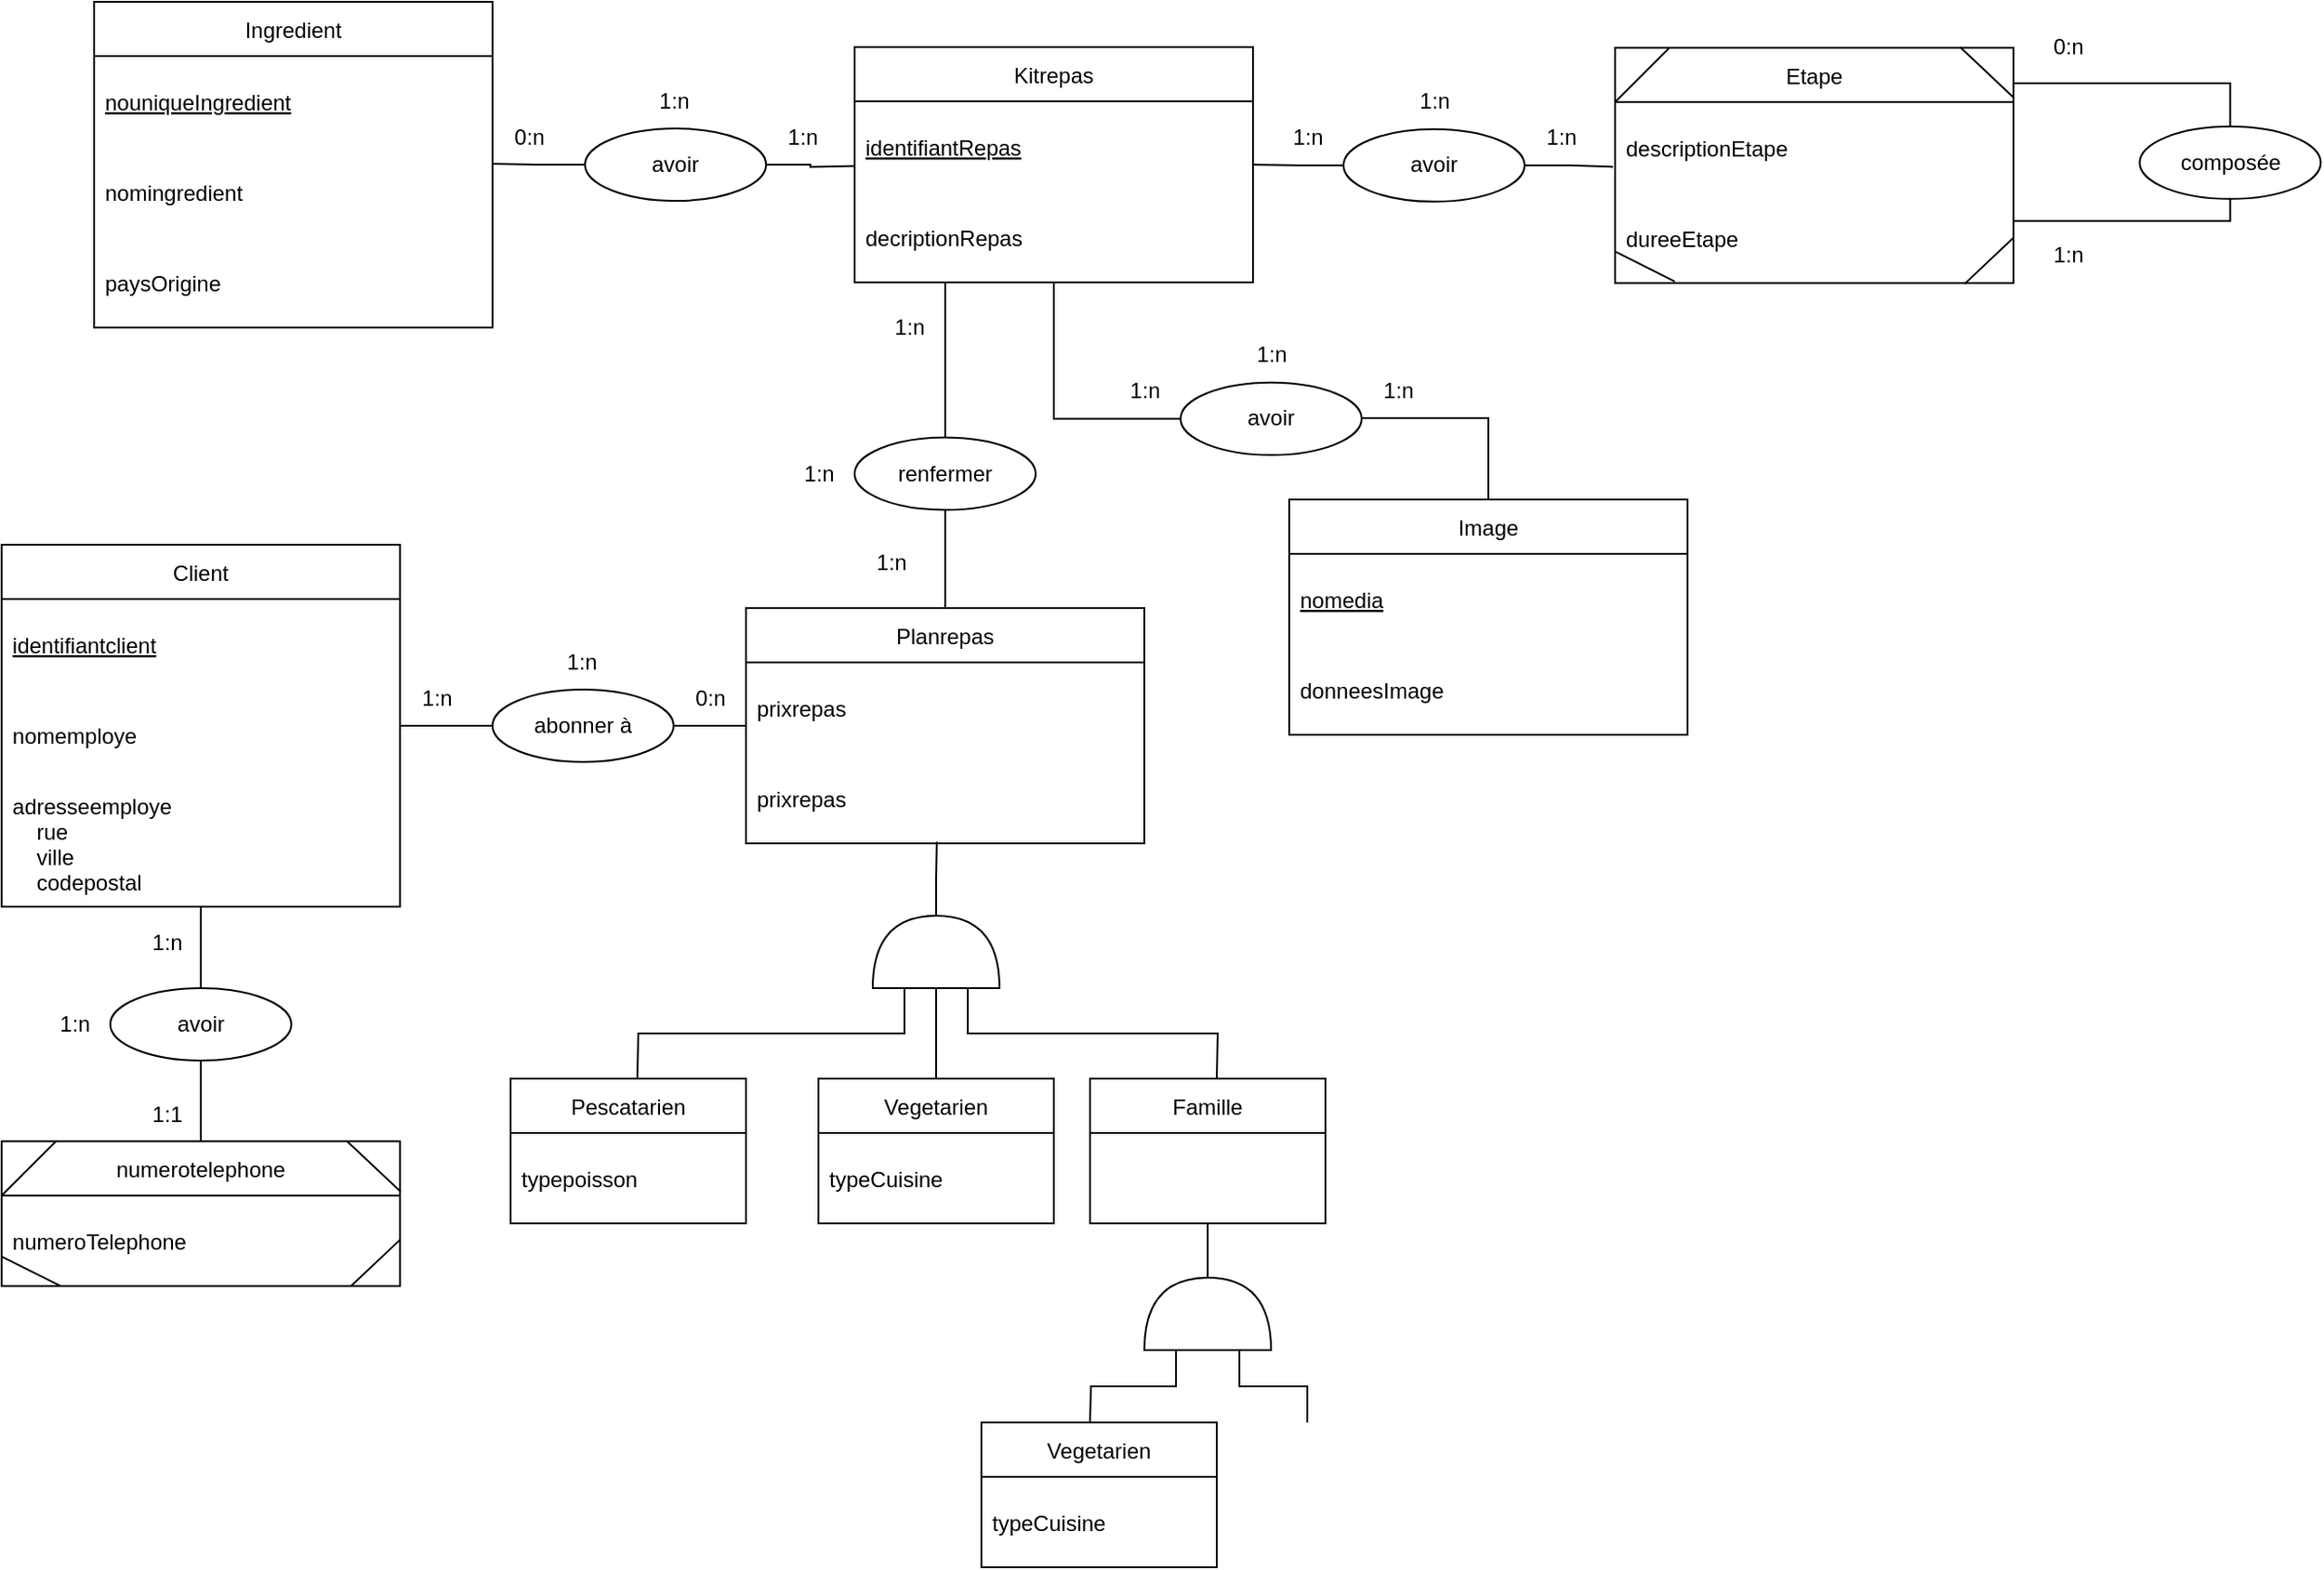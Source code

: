 <mxfile version="20.3.2" type="github">
  <diagram id="qLzMe18_uVdomcu7LG07" name="Page-1">
    <mxGraphModel dx="1828" dy="535" grid="1" gridSize="10" guides="1" tooltips="1" connect="1" arrows="1" fold="1" page="1" pageScale="1" pageWidth="850" pageHeight="1100" math="0" shadow="0">
      <root>
        <mxCell id="0" />
        <mxCell id="1" parent="0" />
        <mxCell id="M-cZQk0PQd9_l-VD5DMk-1" value="Etape" style="swimlane;fontStyle=0;childLayout=stackLayout;horizontal=1;startSize=30;horizontalStack=0;resizeParent=1;resizeParentMax=0;resizeLast=0;collapsible=1;marginBottom=0;" parent="1" vertex="1">
          <mxGeometry x="690" y="60.39" width="220" height="130" as="geometry" />
        </mxCell>
        <mxCell id="M-cZQk0PQd9_l-VD5DMk-13" value="descriptionEtape" style="text;strokeColor=none;fillColor=none;align=left;verticalAlign=middle;spacingLeft=4;spacingRight=4;overflow=hidden;points=[[0,0.5],[1,0.5]];portConstraint=eastwest;rotatable=0;" parent="M-cZQk0PQd9_l-VD5DMk-1" vertex="1">
          <mxGeometry y="30" width="220" height="50" as="geometry" />
        </mxCell>
        <mxCell id="M-cZQk0PQd9_l-VD5DMk-5" value="dureeEtape" style="text;strokeColor=none;fillColor=none;align=left;verticalAlign=middle;spacingLeft=4;spacingRight=4;overflow=hidden;points=[[0,0.5],[1,0.5]];portConstraint=eastwest;rotatable=0;" parent="M-cZQk0PQd9_l-VD5DMk-1" vertex="1">
          <mxGeometry y="80" width="220" height="50" as="geometry" />
        </mxCell>
        <mxCell id="M-cZQk0PQd9_l-VD5DMk-9" value="" style="endArrow=none;html=1;rounded=0;" parent="M-cZQk0PQd9_l-VD5DMk-1" edge="1">
          <mxGeometry width="50" height="50" relative="1" as="geometry">
            <mxPoint y="30" as="sourcePoint" />
            <mxPoint x="30" as="targetPoint" />
          </mxGeometry>
        </mxCell>
        <mxCell id="M-cZQk0PQd9_l-VD5DMk-10" value="" style="endArrow=none;html=1;rounded=0;exitX=0.866;exitY=-0.003;exitDx=0;exitDy=0;entryX=1.002;entryY=-0.072;entryDx=0;entryDy=0;entryPerimeter=0;exitPerimeter=0;" parent="M-cZQk0PQd9_l-VD5DMk-1" source="M-cZQk0PQd9_l-VD5DMk-1" edge="1">
          <mxGeometry width="50" height="50" relative="1" as="geometry">
            <mxPoint x="10.0" y="40" as="sourcePoint" />
            <mxPoint x="220.44" y="27.84" as="targetPoint" />
          </mxGeometry>
        </mxCell>
        <mxCell id="M-cZQk0PQd9_l-VD5DMk-12" value="" style="endArrow=none;html=1;rounded=0;exitX=1;exitY=0.5;exitDx=0;exitDy=0;entryX=0.877;entryY=1.011;entryDx=0;entryDy=0;entryPerimeter=0;" parent="M-cZQk0PQd9_l-VD5DMk-1" source="M-cZQk0PQd9_l-VD5DMk-5" target="M-cZQk0PQd9_l-VD5DMk-5" edge="1">
          <mxGeometry width="50" height="50" relative="1" as="geometry">
            <mxPoint x="200.52" y="9.55" as="sourcePoint" />
            <mxPoint x="230.44" y="37.84" as="targetPoint" />
            <Array as="points" />
          </mxGeometry>
        </mxCell>
        <mxCell id="M-cZQk0PQd9_l-VD5DMk-11" value="" style="endArrow=none;html=1;rounded=0;entryX=0.002;entryY=0.657;entryDx=0;entryDy=0;entryPerimeter=0;exitX=0.15;exitY=0.983;exitDx=0;exitDy=0;exitPerimeter=0;" parent="M-cZQk0PQd9_l-VD5DMk-1" source="M-cZQk0PQd9_l-VD5DMk-5" target="M-cZQk0PQd9_l-VD5DMk-5" edge="1">
          <mxGeometry width="50" height="50" relative="1" as="geometry">
            <mxPoint x="10.0" y="40" as="sourcePoint" />
            <mxPoint x="40.0" y="10" as="targetPoint" />
          </mxGeometry>
        </mxCell>
        <mxCell id="sjvn7pdewHHYzrczPWKb-10" style="edgeStyle=orthogonalEdgeStyle;rounded=0;orthogonalLoop=1;jettySize=auto;html=1;entryX=0;entryY=0.5;entryDx=0;entryDy=0;endArrow=none;endFill=0;" edge="1" parent="1" source="M-cZQk0PQd9_l-VD5DMk-14" target="sjvn7pdewHHYzrczPWKb-5">
          <mxGeometry relative="1" as="geometry" />
        </mxCell>
        <mxCell id="sjvn7pdewHHYzrczPWKb-18" style="edgeStyle=orthogonalEdgeStyle;rounded=0;orthogonalLoop=1;jettySize=auto;html=1;entryX=0.5;entryY=0;entryDx=0;entryDy=0;endArrow=none;endFill=0;" edge="1" parent="1" source="M-cZQk0PQd9_l-VD5DMk-14" target="sjvn7pdewHHYzrczPWKb-14">
          <mxGeometry relative="1" as="geometry">
            <Array as="points">
              <mxPoint x="320" y="210" />
              <mxPoint x="320" y="210" />
            </Array>
          </mxGeometry>
        </mxCell>
        <mxCell id="M-cZQk0PQd9_l-VD5DMk-14" value="Kitrepas" style="swimlane;fontStyle=0;childLayout=stackLayout;horizontal=1;startSize=30;horizontalStack=0;resizeParent=1;resizeParentMax=0;resizeLast=0;collapsible=1;marginBottom=0;" parent="1" vertex="1">
          <mxGeometry x="270" y="60" width="220" height="130" as="geometry" />
        </mxCell>
        <mxCell id="M-cZQk0PQd9_l-VD5DMk-15" value="identifiantRepas" style="text;strokeColor=none;fillColor=none;align=left;verticalAlign=middle;spacingLeft=4;spacingRight=4;overflow=hidden;points=[[0,0.5],[1,0.5]];portConstraint=eastwest;rotatable=0;fontStyle=4" parent="M-cZQk0PQd9_l-VD5DMk-14" vertex="1">
          <mxGeometry y="30" width="220" height="50" as="geometry" />
        </mxCell>
        <mxCell id="M-cZQk0PQd9_l-VD5DMk-16" value="decriptionRepas" style="text;strokeColor=none;fillColor=none;align=left;verticalAlign=middle;spacingLeft=4;spacingRight=4;overflow=hidden;points=[[0,0.5],[1,0.5]];portConstraint=eastwest;rotatable=0;" parent="M-cZQk0PQd9_l-VD5DMk-14" vertex="1">
          <mxGeometry y="80" width="220" height="50" as="geometry" />
        </mxCell>
        <mxCell id="sjvn7pdewHHYzrczPWKb-29" style="edgeStyle=orthogonalEdgeStyle;rounded=0;orthogonalLoop=1;jettySize=auto;html=1;entryX=1;entryY=0.5;entryDx=0;entryDy=0;endArrow=none;endFill=0;" edge="1" parent="1" target="sjvn7pdewHHYzrczPWKb-24">
          <mxGeometry relative="1" as="geometry">
            <mxPoint x="210" y="435" as="sourcePoint" />
            <Array as="points">
              <mxPoint x="200" y="435" />
              <mxPoint x="200" y="435" />
            </Array>
          </mxGeometry>
        </mxCell>
        <mxCell id="M-cZQk0PQd9_l-VD5DMk-21" value="Planrepas" style="swimlane;fontStyle=0;childLayout=stackLayout;horizontal=1;startSize=30;horizontalStack=0;resizeParent=1;resizeParentMax=0;resizeLast=0;collapsible=1;marginBottom=0;" parent="1" vertex="1">
          <mxGeometry x="210" y="370" width="220" height="130" as="geometry" />
        </mxCell>
        <mxCell id="M-cZQk0PQd9_l-VD5DMk-23" value="prixrepas" style="text;strokeColor=none;fillColor=none;align=left;verticalAlign=middle;spacingLeft=4;spacingRight=4;overflow=hidden;points=[[0,0.5],[1,0.5]];portConstraint=eastwest;rotatable=0;" parent="M-cZQk0PQd9_l-VD5DMk-21" vertex="1">
          <mxGeometry y="30" width="220" height="50" as="geometry" />
        </mxCell>
        <mxCell id="M-cZQk0PQd9_l-VD5DMk-22" value="prixrepas" style="text;strokeColor=none;fillColor=none;align=left;verticalAlign=middle;spacingLeft=4;spacingRight=4;overflow=hidden;points=[[0,0.5],[1,0.5]];portConstraint=eastwest;rotatable=0;" parent="M-cZQk0PQd9_l-VD5DMk-21" vertex="1">
          <mxGeometry y="80" width="220" height="50" as="geometry" />
        </mxCell>
        <mxCell id="M-cZQk0PQd9_l-VD5DMk-26" style="edgeStyle=orthogonalEdgeStyle;rounded=0;orthogonalLoop=1;jettySize=auto;html=1;exitX=0;exitY=0.5;exitDx=0;exitDy=0;endArrow=none;endFill=0;" parent="1" edge="1">
          <mxGeometry relative="1" as="geometry">
            <mxPoint x="540" y="125.39" as="sourcePoint" />
            <mxPoint x="490" y="125" as="targetPoint" />
            <Array as="points">
              <mxPoint x="515" y="125" />
              <mxPoint x="490" y="125" />
            </Array>
          </mxGeometry>
        </mxCell>
        <mxCell id="M-cZQk0PQd9_l-VD5DMk-28" style="edgeStyle=orthogonalEdgeStyle;rounded=0;orthogonalLoop=1;jettySize=auto;html=1;exitX=1;exitY=0.5;exitDx=0;exitDy=0;entryX=-0.005;entryY=0.716;entryDx=0;entryDy=0;entryPerimeter=0;endArrow=none;endFill=0;" parent="1" source="M-cZQk0PQd9_l-VD5DMk-29" target="M-cZQk0PQd9_l-VD5DMk-13" edge="1">
          <mxGeometry relative="1" as="geometry">
            <mxPoint x="640" y="125.39" as="sourcePoint" />
          </mxGeometry>
        </mxCell>
        <mxCell id="M-cZQk0PQd9_l-VD5DMk-29" value="avoir" style="ellipse;whiteSpace=wrap;html=1;align=center;strokeColor=default;fillColor=none;" parent="1" vertex="1">
          <mxGeometry x="540" y="105.39" width="100" height="40" as="geometry" />
        </mxCell>
        <mxCell id="M-cZQk0PQd9_l-VD5DMk-31" value="Ingredient" style="swimlane;fontStyle=0;childLayout=stackLayout;horizontal=1;startSize=30;horizontalStack=0;resizeParent=1;resizeParentMax=0;resizeLast=0;collapsible=1;marginBottom=0;" parent="1" vertex="1">
          <mxGeometry x="-150" y="35" width="220" height="180" as="geometry" />
        </mxCell>
        <mxCell id="M-cZQk0PQd9_l-VD5DMk-32" value="nouniqueIngredient" style="text;strokeColor=none;fillColor=none;align=left;verticalAlign=middle;spacingLeft=4;spacingRight=4;overflow=hidden;points=[[0,0.5],[1,0.5]];portConstraint=eastwest;rotatable=0;fontStyle=4" parent="M-cZQk0PQd9_l-VD5DMk-31" vertex="1">
          <mxGeometry y="30" width="220" height="50" as="geometry" />
        </mxCell>
        <mxCell id="M-cZQk0PQd9_l-VD5DMk-33" value="nomingredient" style="text;strokeColor=none;fillColor=none;align=left;verticalAlign=middle;spacingLeft=4;spacingRight=4;overflow=hidden;points=[[0,0.5],[1,0.5]];portConstraint=eastwest;rotatable=0;" parent="M-cZQk0PQd9_l-VD5DMk-31" vertex="1">
          <mxGeometry y="80" width="220" height="50" as="geometry" />
        </mxCell>
        <mxCell id="M-cZQk0PQd9_l-VD5DMk-34" value="paysOrigine" style="text;strokeColor=none;fillColor=none;align=left;verticalAlign=middle;spacingLeft=4;spacingRight=4;overflow=hidden;points=[[0,0.5],[1,0.5]];portConstraint=eastwest;rotatable=0;" parent="M-cZQk0PQd9_l-VD5DMk-31" vertex="1">
          <mxGeometry y="130" width="220" height="50" as="geometry" />
        </mxCell>
        <mxCell id="M-cZQk0PQd9_l-VD5DMk-35" style="edgeStyle=orthogonalEdgeStyle;rounded=0;orthogonalLoop=1;jettySize=auto;html=1;exitX=0;exitY=0.5;exitDx=0;exitDy=0;endArrow=none;endFill=0;entryX=0.998;entryY=0.19;entryDx=0;entryDy=0;entryPerimeter=0;" parent="1" target="M-cZQk0PQd9_l-VD5DMk-33" edge="1">
          <mxGeometry relative="1" as="geometry">
            <mxPoint x="121.1" y="125.0" as="sourcePoint" />
            <mxPoint x="120" y="100" as="targetPoint" />
            <Array as="points">
              <mxPoint x="96" y="125" />
            </Array>
          </mxGeometry>
        </mxCell>
        <mxCell id="M-cZQk0PQd9_l-VD5DMk-36" style="edgeStyle=orthogonalEdgeStyle;rounded=0;orthogonalLoop=1;jettySize=auto;html=1;exitX=1;exitY=0.5;exitDx=0;exitDy=0;entryX=-0.005;entryY=0.716;entryDx=0;entryDy=0;entryPerimeter=0;endArrow=none;endFill=0;" parent="1" source="M-cZQk0PQd9_l-VD5DMk-37" edge="1">
          <mxGeometry relative="1" as="geometry">
            <mxPoint x="221.1" y="125.0" as="sourcePoint" />
            <mxPoint x="270.0" y="125.8" as="targetPoint" />
          </mxGeometry>
        </mxCell>
        <mxCell id="M-cZQk0PQd9_l-VD5DMk-37" value="avoir" style="ellipse;whiteSpace=wrap;html=1;align=center;strokeColor=default;fillColor=none;" parent="1" vertex="1">
          <mxGeometry x="121.1" y="105" width="100" height="40" as="geometry" />
        </mxCell>
        <mxCell id="M-cZQk0PQd9_l-VD5DMk-38" value="0:n" style="text;html=1;align=center;verticalAlign=middle;resizable=0;points=[];autosize=1;strokeColor=none;fillColor=none;" parent="1" vertex="1">
          <mxGeometry x="70" y="95" width="40" height="30" as="geometry" />
        </mxCell>
        <mxCell id="M-cZQk0PQd9_l-VD5DMk-39" value="1:n" style="text;html=1;align=center;verticalAlign=middle;resizable=0;points=[];autosize=1;strokeColor=none;fillColor=none;" parent="1" vertex="1">
          <mxGeometry x="221.1" y="95" width="40" height="30" as="geometry" />
        </mxCell>
        <mxCell id="M-cZQk0PQd9_l-VD5DMk-40" value="1:n" style="text;html=1;align=center;verticalAlign=middle;resizable=0;points=[];autosize=1;strokeColor=none;fillColor=none;" parent="1" vertex="1">
          <mxGeometry x="150" y="75" width="40" height="30" as="geometry" />
        </mxCell>
        <mxCell id="M-cZQk0PQd9_l-VD5DMk-41" value="1:n" style="text;html=1;align=center;verticalAlign=middle;resizable=0;points=[];autosize=1;strokeColor=none;fillColor=none;" parent="1" vertex="1">
          <mxGeometry x="570" y="75" width="40" height="30" as="geometry" />
        </mxCell>
        <mxCell id="M-cZQk0PQd9_l-VD5DMk-42" value="1:n" style="text;html=1;align=center;verticalAlign=middle;resizable=0;points=[];autosize=1;strokeColor=none;fillColor=none;" parent="1" vertex="1">
          <mxGeometry x="500" y="95" width="40" height="30" as="geometry" />
        </mxCell>
        <mxCell id="M-cZQk0PQd9_l-VD5DMk-43" value="1:n" style="text;html=1;align=center;verticalAlign=middle;resizable=0;points=[];autosize=1;strokeColor=none;fillColor=none;" parent="1" vertex="1">
          <mxGeometry x="640" y="95" width="40" height="30" as="geometry" />
        </mxCell>
        <mxCell id="M-cZQk0PQd9_l-VD5DMk-44" style="edgeStyle=orthogonalEdgeStyle;rounded=0;orthogonalLoop=1;jettySize=auto;html=1;exitX=0.5;exitY=0;exitDx=0;exitDy=0;endArrow=none;endFill=0;" parent="1" source="M-cZQk0PQd9_l-VD5DMk-45" edge="1">
          <mxGeometry relative="1" as="geometry">
            <mxPoint x="960" y="100.39" as="sourcePoint" />
            <mxPoint x="910.0" y="100" as="targetPoint" />
            <Array as="points">
              <mxPoint x="1030" y="80" />
              <mxPoint x="910" y="80" />
            </Array>
          </mxGeometry>
        </mxCell>
        <mxCell id="M-cZQk0PQd9_l-VD5DMk-45" value="composée" style="ellipse;whiteSpace=wrap;html=1;align=center;strokeColor=default;fillColor=none;" parent="1" vertex="1">
          <mxGeometry x="979.7" y="103.92" width="100" height="40" as="geometry" />
        </mxCell>
        <mxCell id="M-cZQk0PQd9_l-VD5DMk-46" value="0:n" style="text;html=1;align=center;verticalAlign=middle;resizable=0;points=[];autosize=1;strokeColor=none;fillColor=none;" parent="1" vertex="1">
          <mxGeometry x="920" y="45" width="40" height="30" as="geometry" />
        </mxCell>
        <mxCell id="M-cZQk0PQd9_l-VD5DMk-47" value="1:n" style="text;html=1;align=center;verticalAlign=middle;resizable=0;points=[];autosize=1;strokeColor=none;fillColor=none;" parent="1" vertex="1">
          <mxGeometry x="920" y="160" width="40" height="30" as="geometry" />
        </mxCell>
        <mxCell id="M-cZQk0PQd9_l-VD5DMk-49" style="edgeStyle=orthogonalEdgeStyle;rounded=0;orthogonalLoop=1;jettySize=auto;html=1;exitX=0.5;exitY=1;exitDx=0;exitDy=0;endArrow=none;endFill=0;" parent="1" source="M-cZQk0PQd9_l-VD5DMk-45" edge="1">
          <mxGeometry relative="1" as="geometry">
            <mxPoint x="989.7" y="153.92" as="sourcePoint" />
            <mxPoint x="910" y="156.08" as="targetPoint" />
            <Array as="points">
              <mxPoint x="1029.7" y="155.92" />
            </Array>
          </mxGeometry>
        </mxCell>
        <mxCell id="sjvn7pdewHHYzrczPWKb-9" style="edgeStyle=orthogonalEdgeStyle;rounded=0;orthogonalLoop=1;jettySize=auto;html=1;exitX=0.5;exitY=0;exitDx=0;exitDy=0;entryX=0;entryY=1;entryDx=0;entryDy=0;entryPerimeter=0;endArrow=none;endFill=0;" edge="1" parent="1" source="sjvn7pdewHHYzrczPWKb-1" target="sjvn7pdewHHYzrczPWKb-8">
          <mxGeometry relative="1" as="geometry">
            <Array as="points">
              <mxPoint x="620" y="265" />
            </Array>
          </mxGeometry>
        </mxCell>
        <mxCell id="sjvn7pdewHHYzrczPWKb-1" value="Image" style="swimlane;fontStyle=0;childLayout=stackLayout;horizontal=1;startSize=30;horizontalStack=0;resizeParent=1;resizeParentMax=0;resizeLast=0;collapsible=1;marginBottom=0;" vertex="1" parent="1">
          <mxGeometry x="510" y="310" width="220" height="130" as="geometry" />
        </mxCell>
        <mxCell id="sjvn7pdewHHYzrczPWKb-2" value="nomedia" style="text;strokeColor=none;fillColor=none;align=left;verticalAlign=middle;spacingLeft=4;spacingRight=4;overflow=hidden;points=[[0,0.5],[1,0.5]];portConstraint=eastwest;rotatable=0;fontStyle=4" vertex="1" parent="sjvn7pdewHHYzrczPWKb-1">
          <mxGeometry y="30" width="220" height="50" as="geometry" />
        </mxCell>
        <mxCell id="sjvn7pdewHHYzrczPWKb-3" value="donneesImage" style="text;strokeColor=none;fillColor=none;align=left;verticalAlign=middle;spacingLeft=4;spacingRight=4;overflow=hidden;points=[[0,0.5],[1,0.5]];portConstraint=eastwest;rotatable=0;" vertex="1" parent="sjvn7pdewHHYzrczPWKb-1">
          <mxGeometry y="80" width="220" height="50" as="geometry" />
        </mxCell>
        <mxCell id="sjvn7pdewHHYzrczPWKb-5" value="avoir" style="ellipse;whiteSpace=wrap;html=1;align=center;strokeColor=default;fillColor=none;" vertex="1" parent="1">
          <mxGeometry x="450" y="245.39" width="100" height="40" as="geometry" />
        </mxCell>
        <mxCell id="sjvn7pdewHHYzrczPWKb-6" value="1:n" style="text;html=1;align=center;verticalAlign=middle;resizable=0;points=[];autosize=1;strokeColor=none;fillColor=none;" vertex="1" parent="1">
          <mxGeometry x="480" y="215" width="40" height="30" as="geometry" />
        </mxCell>
        <mxCell id="sjvn7pdewHHYzrczPWKb-7" value="1:n" style="text;html=1;align=center;verticalAlign=middle;resizable=0;points=[];autosize=1;strokeColor=none;fillColor=none;" vertex="1" parent="1">
          <mxGeometry x="410" y="235" width="40" height="30" as="geometry" />
        </mxCell>
        <mxCell id="sjvn7pdewHHYzrczPWKb-8" value="1:n" style="text;html=1;align=center;verticalAlign=middle;resizable=0;points=[];autosize=1;strokeColor=none;fillColor=none;" vertex="1" parent="1">
          <mxGeometry x="550" y="235" width="40" height="30" as="geometry" />
        </mxCell>
        <mxCell id="sjvn7pdewHHYzrczPWKb-19" style="edgeStyle=orthogonalEdgeStyle;rounded=0;orthogonalLoop=1;jettySize=auto;html=1;entryX=0.5;entryY=0;entryDx=0;entryDy=0;endArrow=none;endFill=0;" edge="1" parent="1" source="sjvn7pdewHHYzrczPWKb-14" target="M-cZQk0PQd9_l-VD5DMk-21">
          <mxGeometry relative="1" as="geometry" />
        </mxCell>
        <mxCell id="sjvn7pdewHHYzrczPWKb-14" value="renfermer" style="ellipse;whiteSpace=wrap;html=1;align=center;strokeColor=default;fillColor=none;" vertex="1" parent="1">
          <mxGeometry x="270" y="275.78" width="100" height="40" as="geometry" />
        </mxCell>
        <mxCell id="sjvn7pdewHHYzrczPWKb-15" value="1:n" style="text;html=1;align=center;verticalAlign=middle;resizable=0;points=[];autosize=1;strokeColor=none;fillColor=none;" vertex="1" parent="1">
          <mxGeometry x="270" y="330" width="40" height="30" as="geometry" />
        </mxCell>
        <mxCell id="sjvn7pdewHHYzrczPWKb-16" value="1:n" style="text;html=1;align=center;verticalAlign=middle;resizable=0;points=[];autosize=1;strokeColor=none;fillColor=none;" vertex="1" parent="1">
          <mxGeometry x="280" y="200" width="40" height="30" as="geometry" />
        </mxCell>
        <mxCell id="sjvn7pdewHHYzrczPWKb-17" value="1:n" style="text;html=1;align=center;verticalAlign=middle;resizable=0;points=[];autosize=1;strokeColor=none;fillColor=none;" vertex="1" parent="1">
          <mxGeometry x="230" y="280.78" width="40" height="30" as="geometry" />
        </mxCell>
        <mxCell id="zZUwTIv76cybzQ7KNxOM-16" style="edgeStyle=orthogonalEdgeStyle;rounded=0;orthogonalLoop=1;jettySize=auto;html=1;exitX=0;exitY=0.25;exitDx=0;exitDy=0;exitPerimeter=0;endArrow=none;endFill=0;" edge="1" parent="1" source="zZUwTIv76cybzQ7KNxOM-19">
          <mxGeometry relative="1" as="geometry">
            <mxPoint x="150" y="630" as="targetPoint" />
          </mxGeometry>
        </mxCell>
        <mxCell id="sjvn7pdewHHYzrczPWKb-20" value="Client" style="swimlane;fontStyle=0;childLayout=stackLayout;horizontal=1;startSize=30;horizontalStack=0;resizeParent=1;resizeParentMax=0;resizeLast=0;collapsible=1;marginBottom=0;" vertex="1" parent="1">
          <mxGeometry x="-201.1" y="335" width="220" height="200" as="geometry" />
        </mxCell>
        <mxCell id="sjvn7pdewHHYzrczPWKb-21" value="identifiantclient" style="text;strokeColor=none;fillColor=none;align=left;verticalAlign=middle;spacingLeft=4;spacingRight=4;overflow=hidden;points=[[0,0.5],[1,0.5]];portConstraint=eastwest;rotatable=0;fontStyle=4" vertex="1" parent="sjvn7pdewHHYzrczPWKb-20">
          <mxGeometry y="30" width="220" height="50" as="geometry" />
        </mxCell>
        <mxCell id="sjvn7pdewHHYzrczPWKb-22" value="nomemploye" style="text;strokeColor=none;fillColor=none;align=left;verticalAlign=middle;spacingLeft=4;spacingRight=4;overflow=hidden;points=[[0,0.5],[1,0.5]];portConstraint=eastwest;rotatable=0;" vertex="1" parent="sjvn7pdewHHYzrczPWKb-20">
          <mxGeometry y="80" width="220" height="50" as="geometry" />
        </mxCell>
        <mxCell id="sjvn7pdewHHYzrczPWKb-23" value="adresseemploye&#xa;    rue&#xa;    ville&#xa;    codepostal" style="text;strokeColor=none;fillColor=none;align=left;verticalAlign=middle;spacingLeft=4;spacingRight=4;overflow=hidden;points=[[0,0.5],[1,0.5]];portConstraint=eastwest;rotatable=0;" vertex="1" parent="sjvn7pdewHHYzrczPWKb-20">
          <mxGeometry y="130" width="220" height="70" as="geometry" />
        </mxCell>
        <mxCell id="zZUwTIv76cybzQ7KNxOM-17" style="edgeStyle=orthogonalEdgeStyle;rounded=0;orthogonalLoop=1;jettySize=auto;html=1;exitX=0;exitY=0.5;exitDx=0;exitDy=0;exitPerimeter=0;endArrow=none;endFill=0;entryX=0.5;entryY=0;entryDx=0;entryDy=0;" edge="1" parent="1" source="zZUwTIv76cybzQ7KNxOM-19" target="zZUwTIv76cybzQ7KNxOM-23">
          <mxGeometry relative="1" as="geometry">
            <mxPoint x="310" y="620" as="targetPoint" />
            <Array as="points">
              <mxPoint x="315" y="610" />
              <mxPoint x="315" y="610" />
            </Array>
          </mxGeometry>
        </mxCell>
        <mxCell id="sjvn7pdewHHYzrczPWKb-24" value="abonner à" style="ellipse;whiteSpace=wrap;html=1;align=center;strokeColor=default;fillColor=none;" vertex="1" parent="1">
          <mxGeometry x="70" y="415" width="100" height="40" as="geometry" />
        </mxCell>
        <mxCell id="zZUwTIv76cybzQ7KNxOM-18" style="edgeStyle=orthogonalEdgeStyle;rounded=0;orthogonalLoop=1;jettySize=auto;html=1;exitX=0;exitY=0.75;exitDx=0;exitDy=0;exitPerimeter=0;endArrow=none;endFill=0;" edge="1" parent="1" source="zZUwTIv76cybzQ7KNxOM-19">
          <mxGeometry relative="1" as="geometry">
            <mxPoint x="470" y="630" as="targetPoint" />
          </mxGeometry>
        </mxCell>
        <mxCell id="sjvn7pdewHHYzrczPWKb-25" value="1:n" style="text;html=1;align=center;verticalAlign=middle;resizable=0;points=[];autosize=1;strokeColor=none;fillColor=none;" vertex="1" parent="1">
          <mxGeometry x="18.9" y="405" width="40" height="30" as="geometry" />
        </mxCell>
        <mxCell id="zZUwTIv76cybzQ7KNxOM-33" style="edgeStyle=orthogonalEdgeStyle;rounded=0;orthogonalLoop=1;jettySize=auto;html=1;exitX=1;exitY=0.5;exitDx=0;exitDy=0;exitPerimeter=0;entryX=0.479;entryY=0.983;entryDx=0;entryDy=0;entryPerimeter=0;endArrow=none;endFill=0;" edge="1" parent="1" source="zZUwTIv76cybzQ7KNxOM-19" target="M-cZQk0PQd9_l-VD5DMk-22">
          <mxGeometry relative="1" as="geometry" />
        </mxCell>
        <mxCell id="sjvn7pdewHHYzrczPWKb-26" value="0:n" style="text;html=1;align=center;verticalAlign=middle;resizable=0;points=[];autosize=1;strokeColor=none;fillColor=none;" vertex="1" parent="1">
          <mxGeometry x="170" y="405" width="40" height="30" as="geometry" />
        </mxCell>
        <mxCell id="zZUwTIv76cybzQ7KNxOM-19" value="" style="shape=or;whiteSpace=wrap;html=1;direction=north;" vertex="1" parent="1">
          <mxGeometry x="280" y="540" width="70" height="40" as="geometry" />
        </mxCell>
        <mxCell id="sjvn7pdewHHYzrczPWKb-27" value="1:n" style="text;html=1;align=center;verticalAlign=middle;resizable=0;points=[];autosize=1;strokeColor=none;fillColor=none;" vertex="1" parent="1">
          <mxGeometry x="98.9" y="385" width="40" height="30" as="geometry" />
        </mxCell>
        <mxCell id="zZUwTIv76cybzQ7KNxOM-20" value="Pescatarien" style="swimlane;fontStyle=0;childLayout=stackLayout;horizontal=1;startSize=30;horizontalStack=0;resizeParent=1;resizeParentMax=0;resizeLast=0;collapsible=1;marginBottom=0;" vertex="1" parent="1">
          <mxGeometry x="80" y="630" width="130" height="80" as="geometry" />
        </mxCell>
        <mxCell id="zZUwTIv76cybzQ7KNxOM-21" value="typepoisson" style="text;strokeColor=none;fillColor=none;align=left;verticalAlign=middle;spacingLeft=4;spacingRight=4;overflow=hidden;points=[[0,0.5],[1,0.5]];portConstraint=eastwest;rotatable=0;" vertex="1" parent="zZUwTIv76cybzQ7KNxOM-20">
          <mxGeometry y="30" width="130" height="50" as="geometry" />
        </mxCell>
        <mxCell id="sjvn7pdewHHYzrczPWKb-28" style="edgeStyle=orthogonalEdgeStyle;rounded=0;orthogonalLoop=1;jettySize=auto;html=1;entryX=0;entryY=0.5;entryDx=0;entryDy=0;endArrow=none;endFill=0;" edge="1" parent="1" source="sjvn7pdewHHYzrczPWKb-22" target="sjvn7pdewHHYzrczPWKb-24">
          <mxGeometry relative="1" as="geometry">
            <Array as="points">
              <mxPoint x="30" y="435" />
              <mxPoint x="30" y="435" />
            </Array>
          </mxGeometry>
        </mxCell>
        <mxCell id="zZUwTIv76cybzQ7KNxOM-23" value="Vegetarien" style="swimlane;fontStyle=0;childLayout=stackLayout;horizontal=1;startSize=30;horizontalStack=0;resizeParent=1;resizeParentMax=0;resizeLast=0;collapsible=1;marginBottom=0;" vertex="1" parent="1">
          <mxGeometry x="250" y="630" width="130" height="80" as="geometry" />
        </mxCell>
        <mxCell id="zZUwTIv76cybzQ7KNxOM-24" value="typeCuisine" style="text;strokeColor=none;fillColor=none;align=left;verticalAlign=middle;spacingLeft=4;spacingRight=4;overflow=hidden;points=[[0,0.5],[1,0.5]];portConstraint=eastwest;rotatable=0;" vertex="1" parent="zZUwTIv76cybzQ7KNxOM-23">
          <mxGeometry y="30" width="130" height="50" as="geometry" />
        </mxCell>
        <mxCell id="sjvn7pdewHHYzrczPWKb-30" value="numerotelephone" style="swimlane;fontStyle=0;childLayout=stackLayout;horizontal=1;startSize=30;horizontalStack=0;resizeParent=1;resizeParentMax=0;resizeLast=0;collapsible=1;marginBottom=0;" vertex="1" parent="1">
          <mxGeometry x="-201.1" y="664.61" width="220" height="80" as="geometry" />
        </mxCell>
        <mxCell id="sjvn7pdewHHYzrczPWKb-31" value="numeroTelephone" style="text;strokeColor=none;fillColor=none;align=left;verticalAlign=middle;spacingLeft=4;spacingRight=4;overflow=hidden;points=[[0,0.5],[1,0.5]];portConstraint=eastwest;rotatable=0;" vertex="1" parent="sjvn7pdewHHYzrczPWKb-30">
          <mxGeometry y="30" width="220" height="50" as="geometry" />
        </mxCell>
        <mxCell id="sjvn7pdewHHYzrczPWKb-33" value="" style="endArrow=none;html=1;rounded=0;" edge="1" parent="sjvn7pdewHHYzrczPWKb-30">
          <mxGeometry width="50" height="50" relative="1" as="geometry">
            <mxPoint y="30" as="sourcePoint" />
            <mxPoint x="30" as="targetPoint" />
          </mxGeometry>
        </mxCell>
        <mxCell id="sjvn7pdewHHYzrczPWKb-34" value="" style="endArrow=none;html=1;rounded=0;exitX=0.866;exitY=-0.003;exitDx=0;exitDy=0;entryX=1.002;entryY=-0.072;entryDx=0;entryDy=0;entryPerimeter=0;exitPerimeter=0;" edge="1" parent="sjvn7pdewHHYzrczPWKb-30" source="sjvn7pdewHHYzrczPWKb-30">
          <mxGeometry width="50" height="50" relative="1" as="geometry">
            <mxPoint x="10.0" y="40" as="sourcePoint" />
            <mxPoint x="220.44" y="27.84" as="targetPoint" />
          </mxGeometry>
        </mxCell>
        <mxCell id="sjvn7pdewHHYzrczPWKb-35" value="" style="endArrow=none;html=1;rounded=0;exitX=1;exitY=0.5;exitDx=0;exitDy=0;entryX=0.877;entryY=1.011;entryDx=0;entryDy=0;entryPerimeter=0;" edge="1" parent="sjvn7pdewHHYzrczPWKb-30">
          <mxGeometry width="50" height="50" relative="1" as="geometry">
            <mxPoint x="220.0" y="54.45" as="sourcePoint" />
            <mxPoint x="192.94" y="80.0" as="targetPoint" />
            <Array as="points" />
          </mxGeometry>
        </mxCell>
        <mxCell id="sjvn7pdewHHYzrczPWKb-36" value="" style="endArrow=none;html=1;rounded=0;entryX=0.002;entryY=0.657;entryDx=0;entryDy=0;entryPerimeter=0;exitX=0.15;exitY=0.983;exitDx=0;exitDy=0;exitPerimeter=0;" edge="1" parent="sjvn7pdewHHYzrczPWKb-30">
          <mxGeometry width="50" height="50" relative="1" as="geometry">
            <mxPoint x="32.56" y="80.0" as="sourcePoint" />
            <mxPoint x="1.398e-13" y="63.7" as="targetPoint" />
          </mxGeometry>
        </mxCell>
        <mxCell id="zZUwTIv76cybzQ7KNxOM-35" style="edgeStyle=orthogonalEdgeStyle;rounded=0;orthogonalLoop=1;jettySize=auto;html=1;exitX=0.5;exitY=1;exitDx=0;exitDy=0;entryX=1;entryY=0.5;entryDx=0;entryDy=0;entryPerimeter=0;endArrow=none;endFill=0;" edge="1" parent="1" source="zZUwTIv76cybzQ7KNxOM-26" target="zZUwTIv76cybzQ7KNxOM-34">
          <mxGeometry relative="1" as="geometry" />
        </mxCell>
        <mxCell id="sjvn7pdewHHYzrczPWKb-42" style="edgeStyle=orthogonalEdgeStyle;rounded=0;orthogonalLoop=1;jettySize=auto;html=1;entryX=0.5;entryY=0;entryDx=0;entryDy=0;endArrow=none;endFill=0;" edge="1" parent="1" source="sjvn7pdewHHYzrczPWKb-38" target="sjvn7pdewHHYzrczPWKb-30">
          <mxGeometry relative="1" as="geometry" />
        </mxCell>
        <mxCell id="zZUwTIv76cybzQ7KNxOM-26" value="Famille" style="swimlane;fontStyle=0;childLayout=stackLayout;horizontal=1;startSize=30;horizontalStack=0;resizeParent=1;resizeParentMax=0;resizeLast=0;collapsible=1;marginBottom=0;" vertex="1" parent="1">
          <mxGeometry x="400" y="630" width="130" height="80" as="geometry" />
        </mxCell>
        <mxCell id="sjvn7pdewHHYzrczPWKb-43" style="edgeStyle=orthogonalEdgeStyle;rounded=0;orthogonalLoop=1;jettySize=auto;html=1;entryX=0.5;entryY=1;entryDx=0;entryDy=0;entryPerimeter=0;endArrow=none;endFill=0;" edge="1" parent="1" source="sjvn7pdewHHYzrczPWKb-38" target="sjvn7pdewHHYzrczPWKb-23">
          <mxGeometry relative="1" as="geometry" />
        </mxCell>
        <mxCell id="zZUwTIv76cybzQ7KNxOM-36" style="edgeStyle=orthogonalEdgeStyle;rounded=0;orthogonalLoop=1;jettySize=auto;html=1;exitX=0;exitY=0.25;exitDx=0;exitDy=0;exitPerimeter=0;endArrow=none;endFill=0;" edge="1" parent="1" source="zZUwTIv76cybzQ7KNxOM-34">
          <mxGeometry relative="1" as="geometry">
            <mxPoint x="400" y="820" as="targetPoint" />
          </mxGeometry>
        </mxCell>
        <mxCell id="sjvn7pdewHHYzrczPWKb-38" value="avoir" style="ellipse;whiteSpace=wrap;html=1;align=center;strokeColor=default;fillColor=none;" vertex="1" parent="1">
          <mxGeometry x="-141.1" y="580" width="100" height="40" as="geometry" />
        </mxCell>
        <mxCell id="zZUwTIv76cybzQ7KNxOM-34" value="" style="shape=or;whiteSpace=wrap;html=1;direction=north;" vertex="1" parent="1">
          <mxGeometry x="430" y="740" width="70" height="40" as="geometry" />
        </mxCell>
        <mxCell id="sjvn7pdewHHYzrczPWKb-39" value="1:n" style="text;html=1;align=center;verticalAlign=middle;resizable=0;points=[];autosize=1;strokeColor=none;fillColor=none;" vertex="1" parent="1">
          <mxGeometry x="-181.1" y="585" width="40" height="30" as="geometry" />
        </mxCell>
        <mxCell id="zZUwTIv76cybzQ7KNxOM-43" style="edgeStyle=orthogonalEdgeStyle;rounded=0;orthogonalLoop=1;jettySize=auto;html=1;endArrow=none;endFill=0;entryX=0;entryY=0.75;entryDx=0;entryDy=0;entryPerimeter=0;" edge="1" parent="1" target="zZUwTIv76cybzQ7KNxOM-34">
          <mxGeometry relative="1" as="geometry">
            <mxPoint x="640" y="860" as="targetPoint" />
            <mxPoint x="520" y="820" as="sourcePoint" />
            <Array as="points">
              <mxPoint x="520" y="820" />
              <mxPoint x="520" y="800" />
              <mxPoint x="483" y="800" />
            </Array>
          </mxGeometry>
        </mxCell>
        <mxCell id="sjvn7pdewHHYzrczPWKb-40" value="1:1" style="text;html=1;align=center;verticalAlign=middle;resizable=0;points=[];autosize=1;strokeColor=none;fillColor=none;" vertex="1" parent="1">
          <mxGeometry x="-130" y="634.61" width="40" height="30" as="geometry" />
        </mxCell>
        <mxCell id="zZUwTIv76cybzQ7KNxOM-45" value="Vegetarien" style="swimlane;fontStyle=0;childLayout=stackLayout;horizontal=1;startSize=30;horizontalStack=0;resizeParent=1;resizeParentMax=0;resizeLast=0;collapsible=1;marginBottom=0;" vertex="1" parent="1">
          <mxGeometry x="340" y="820" width="130" height="80" as="geometry" />
        </mxCell>
        <mxCell id="zZUwTIv76cybzQ7KNxOM-46" value="typeCuisine" style="text;strokeColor=none;fillColor=none;align=left;verticalAlign=middle;spacingLeft=4;spacingRight=4;overflow=hidden;points=[[0,0.5],[1,0.5]];portConstraint=eastwest;rotatable=0;" vertex="1" parent="zZUwTIv76cybzQ7KNxOM-45">
          <mxGeometry y="30" width="130" height="50" as="geometry" />
        </mxCell>
        <mxCell id="sjvn7pdewHHYzrczPWKb-41" value="1:n" style="text;html=1;align=center;verticalAlign=middle;resizable=0;points=[];autosize=1;strokeColor=none;fillColor=none;" vertex="1" parent="1">
          <mxGeometry x="-130" y="540" width="40" height="30" as="geometry" />
        </mxCell>
      </root>
    </mxGraphModel>
  </diagram>
</mxfile>
